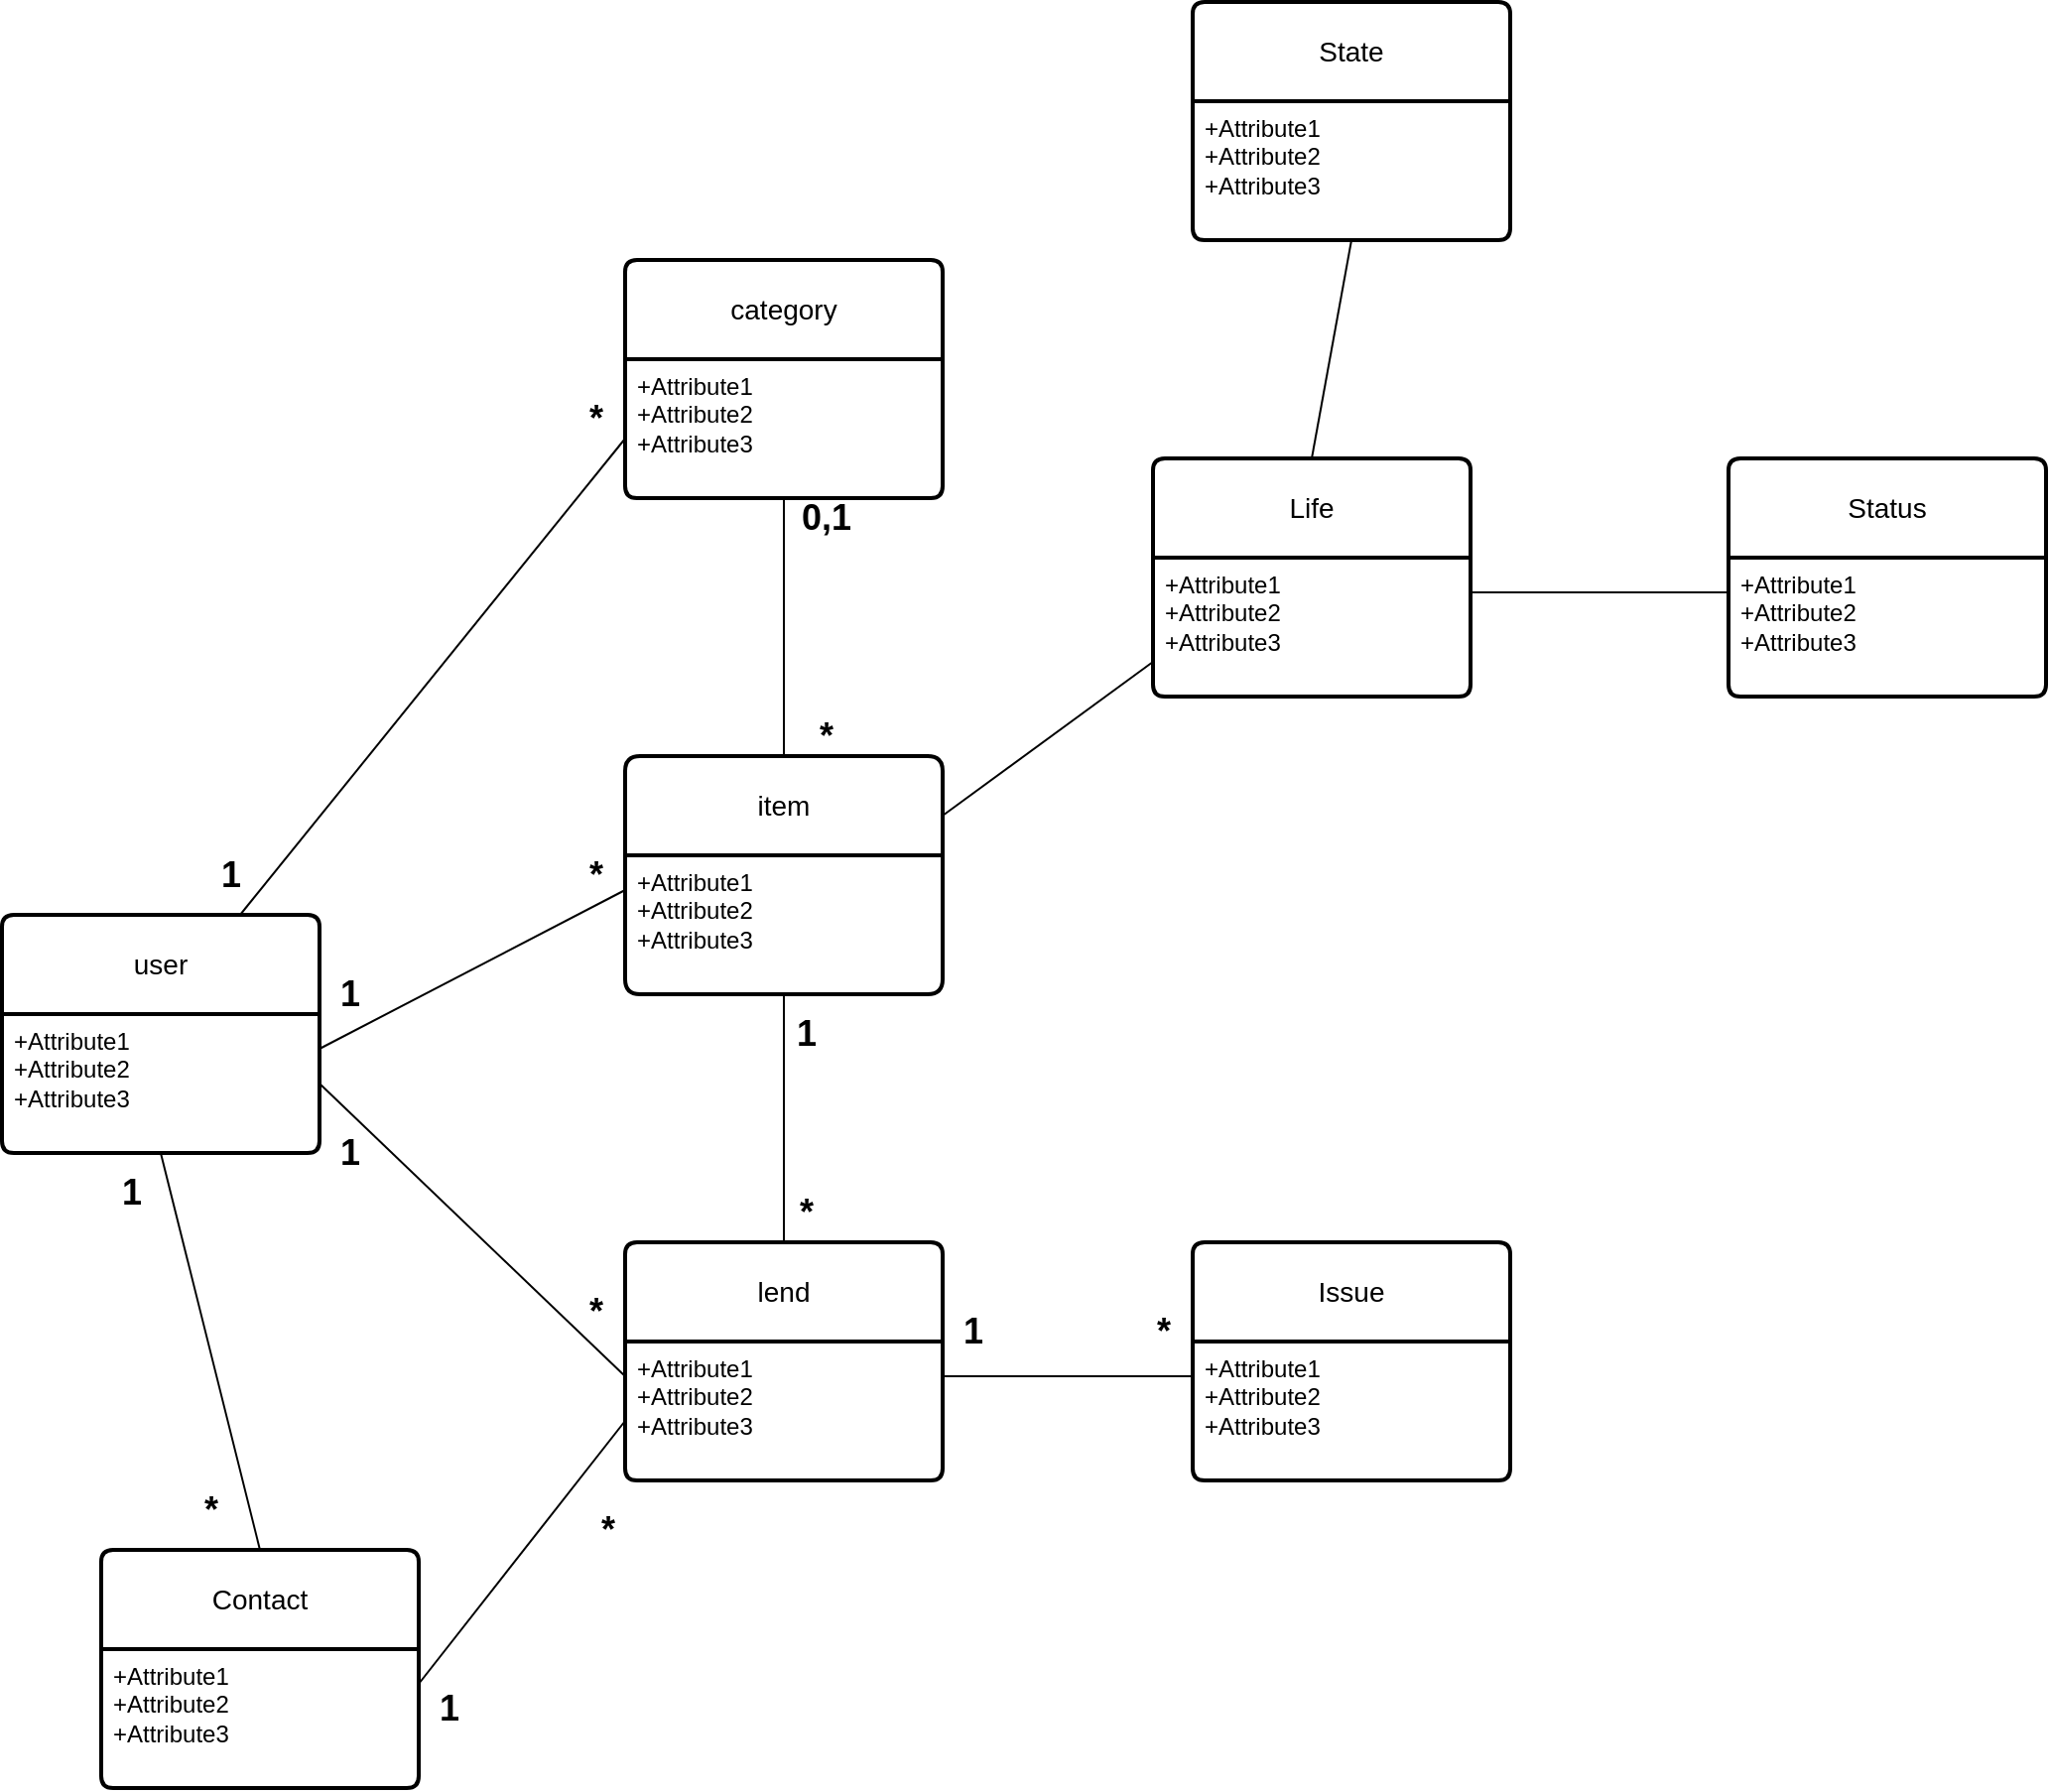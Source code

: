 <mxfile version="21.1.2" type="device">
  <diagram name="Page-1" id="JIJpkkK-0aYAdbvg3juh">
    <mxGraphModel dx="1434" dy="1965" grid="1" gridSize="10" guides="1" tooltips="1" connect="1" arrows="1" fold="1" page="1" pageScale="1" pageWidth="827" pageHeight="1169" math="0" shadow="0">
      <root>
        <mxCell id="0" />
        <mxCell id="1" parent="0" />
        <mxCell id="RbFOBsNbW6QxQ5pLSed1-1" value="item" style="swimlane;childLayout=stackLayout;horizontal=1;startSize=50;horizontalStack=0;rounded=1;fontSize=14;fontStyle=0;strokeWidth=2;resizeParent=0;resizeLast=1;shadow=0;dashed=0;align=center;arcSize=5;whiteSpace=wrap;html=1;" vertex="1" parent="1">
          <mxGeometry x="414" y="280" width="160" height="120" as="geometry" />
        </mxCell>
        <mxCell id="RbFOBsNbW6QxQ5pLSed1-2" value="+Attribute1&#xa;+Attribute2&#xa;+Attribute3" style="align=left;strokeColor=none;fillColor=none;spacingLeft=4;fontSize=12;verticalAlign=top;resizable=0;rotatable=0;part=1;html=1;" vertex="1" parent="RbFOBsNbW6QxQ5pLSed1-1">
          <mxGeometry y="50" width="160" height="70" as="geometry" />
        </mxCell>
        <mxCell id="RbFOBsNbW6QxQ5pLSed1-3" value="category" style="swimlane;childLayout=stackLayout;horizontal=1;startSize=50;horizontalStack=0;rounded=1;fontSize=14;fontStyle=0;strokeWidth=2;resizeParent=0;resizeLast=1;shadow=0;dashed=0;align=center;arcSize=4;whiteSpace=wrap;html=1;" vertex="1" parent="1">
          <mxGeometry x="414" y="30" width="160" height="120" as="geometry" />
        </mxCell>
        <mxCell id="RbFOBsNbW6QxQ5pLSed1-4" value="+Attribute1&#xa;+Attribute2&#xa;+Attribute3" style="align=left;strokeColor=none;fillColor=none;spacingLeft=4;fontSize=12;verticalAlign=top;resizable=0;rotatable=0;part=1;html=1;" vertex="1" parent="RbFOBsNbW6QxQ5pLSed1-3">
          <mxGeometry y="50" width="160" height="70" as="geometry" />
        </mxCell>
        <mxCell id="RbFOBsNbW6QxQ5pLSed1-5" value="lend" style="swimlane;childLayout=stackLayout;horizontal=1;startSize=50;horizontalStack=0;rounded=1;fontSize=14;fontStyle=0;strokeWidth=2;resizeParent=0;resizeLast=1;shadow=0;dashed=0;align=center;arcSize=4;whiteSpace=wrap;html=1;" vertex="1" parent="1">
          <mxGeometry x="414" y="525" width="160" height="120" as="geometry" />
        </mxCell>
        <mxCell id="RbFOBsNbW6QxQ5pLSed1-6" value="+Attribute1&#xa;+Attribute2&#xa;+Attribute3" style="align=left;strokeColor=none;fillColor=none;spacingLeft=4;fontSize=12;verticalAlign=top;resizable=0;rotatable=0;part=1;html=1;" vertex="1" parent="RbFOBsNbW6QxQ5pLSed1-5">
          <mxGeometry y="50" width="160" height="70" as="geometry" />
        </mxCell>
        <mxCell id="RbFOBsNbW6QxQ5pLSed1-7" value="user" style="swimlane;childLayout=stackLayout;horizontal=1;startSize=50;horizontalStack=0;rounded=1;fontSize=14;fontStyle=0;strokeWidth=2;resizeParent=0;resizeLast=1;shadow=0;dashed=0;align=center;arcSize=4;whiteSpace=wrap;html=1;" vertex="1" parent="1">
          <mxGeometry x="100" y="360" width="160" height="120" as="geometry" />
        </mxCell>
        <mxCell id="RbFOBsNbW6QxQ5pLSed1-8" value="+Attribute1&#xa;+Attribute2&#xa;+Attribute3" style="align=left;strokeColor=none;fillColor=none;spacingLeft=4;fontSize=12;verticalAlign=top;resizable=0;rotatable=0;part=1;html=1;" vertex="1" parent="RbFOBsNbW6QxQ5pLSed1-7">
          <mxGeometry y="50" width="160" height="70" as="geometry" />
        </mxCell>
        <mxCell id="RbFOBsNbW6QxQ5pLSed1-12" value="" style="endArrow=none;html=1;rounded=0;exitX=1;exitY=0.25;exitDx=0;exitDy=0;entryX=0;entryY=0.25;entryDx=0;entryDy=0;" edge="1" parent="1" source="RbFOBsNbW6QxQ5pLSed1-8" target="RbFOBsNbW6QxQ5pLSed1-2">
          <mxGeometry relative="1" as="geometry">
            <mxPoint x="330" y="410" as="sourcePoint" />
            <mxPoint x="350" y="347.5" as="targetPoint" />
          </mxGeometry>
        </mxCell>
        <mxCell id="RbFOBsNbW6QxQ5pLSed1-13" value="" style="endArrow=none;html=1;rounded=0;entryX=0.5;entryY=0;entryDx=0;entryDy=0;exitX=0.5;exitY=1;exitDx=0;exitDy=0;" edge="1" parent="1" source="RbFOBsNbW6QxQ5pLSed1-4" target="RbFOBsNbW6QxQ5pLSed1-1">
          <mxGeometry relative="1" as="geometry">
            <mxPoint x="330" y="410" as="sourcePoint" />
            <mxPoint x="490" y="410" as="targetPoint" />
          </mxGeometry>
        </mxCell>
        <mxCell id="RbFOBsNbW6QxQ5pLSed1-14" value="&lt;b&gt;&lt;font style=&quot;font-size: 18px;&quot;&gt;*&lt;/font&gt;&lt;/b&gt;" style="text;html=1;align=center;verticalAlign=middle;resizable=0;points=[];autosize=1;strokeColor=none;fillColor=none;" vertex="1" parent="1">
          <mxGeometry x="384" y="320" width="30" height="40" as="geometry" />
        </mxCell>
        <mxCell id="RbFOBsNbW6QxQ5pLSed1-15" value="&lt;b&gt;&lt;font style=&quot;font-size: 18px;&quot;&gt;1&lt;/font&gt;&lt;/b&gt;" style="text;html=1;align=center;verticalAlign=middle;resizable=0;points=[];autosize=1;strokeColor=none;fillColor=none;" vertex="1" parent="1">
          <mxGeometry x="260" y="380" width="30" height="40" as="geometry" />
        </mxCell>
        <mxCell id="RbFOBsNbW6QxQ5pLSed1-16" value="&lt;b&gt;&lt;font style=&quot;font-size: 18px;&quot;&gt;0,1&lt;/font&gt;&lt;/b&gt;" style="text;html=1;align=center;verticalAlign=middle;resizable=0;points=[];autosize=1;strokeColor=none;fillColor=none;" vertex="1" parent="1">
          <mxGeometry x="490" y="140" width="50" height="40" as="geometry" />
        </mxCell>
        <mxCell id="RbFOBsNbW6QxQ5pLSed1-17" value="&lt;b&gt;&lt;font style=&quot;font-size: 18px;&quot;&gt;*&lt;/font&gt;&lt;/b&gt;" style="text;html=1;align=center;verticalAlign=middle;resizable=0;points=[];autosize=1;strokeColor=none;fillColor=none;" vertex="1" parent="1">
          <mxGeometry x="500" y="250" width="30" height="40" as="geometry" />
        </mxCell>
        <mxCell id="RbFOBsNbW6QxQ5pLSed1-18" value="" style="endArrow=none;html=1;rounded=0;exitX=1;exitY=0.5;exitDx=0;exitDy=0;entryX=0;entryY=0.25;entryDx=0;entryDy=0;" edge="1" parent="1" source="RbFOBsNbW6QxQ5pLSed1-8" target="RbFOBsNbW6QxQ5pLSed1-6">
          <mxGeometry relative="1" as="geometry">
            <mxPoint x="330" y="410" as="sourcePoint" />
            <mxPoint x="490" y="410" as="targetPoint" />
          </mxGeometry>
        </mxCell>
        <mxCell id="RbFOBsNbW6QxQ5pLSed1-19" value="&lt;b&gt;&lt;font style=&quot;font-size: 18px;&quot;&gt;1&lt;/font&gt;&lt;/b&gt;" style="text;html=1;align=center;verticalAlign=middle;resizable=0;points=[];autosize=1;strokeColor=none;fillColor=none;" vertex="1" parent="1">
          <mxGeometry x="260" y="460" width="30" height="40" as="geometry" />
        </mxCell>
        <mxCell id="RbFOBsNbW6QxQ5pLSed1-20" value="&lt;b&gt;&lt;font style=&quot;font-size: 18px;&quot;&gt;*&lt;/font&gt;&lt;/b&gt;" style="text;html=1;align=center;verticalAlign=middle;resizable=0;points=[];autosize=1;strokeColor=none;fillColor=none;" vertex="1" parent="1">
          <mxGeometry x="384" y="540" width="30" height="40" as="geometry" />
        </mxCell>
        <mxCell id="RbFOBsNbW6QxQ5pLSed1-21" value="" style="endArrow=none;html=1;rounded=0;entryX=0.5;entryY=0;entryDx=0;entryDy=0;exitX=0.5;exitY=1;exitDx=0;exitDy=0;" edge="1" parent="1" source="RbFOBsNbW6QxQ5pLSed1-2" target="RbFOBsNbW6QxQ5pLSed1-5">
          <mxGeometry relative="1" as="geometry">
            <mxPoint x="330" y="410" as="sourcePoint" />
            <mxPoint x="490" y="410" as="targetPoint" />
          </mxGeometry>
        </mxCell>
        <mxCell id="RbFOBsNbW6QxQ5pLSed1-22" value="&lt;b&gt;&lt;font style=&quot;font-size: 18px;&quot;&gt;*&lt;/font&gt;&lt;/b&gt;" style="text;html=1;align=center;verticalAlign=middle;resizable=0;points=[];autosize=1;strokeColor=none;fillColor=none;" vertex="1" parent="1">
          <mxGeometry x="490" y="490" width="30" height="40" as="geometry" />
        </mxCell>
        <mxCell id="RbFOBsNbW6QxQ5pLSed1-23" value="&lt;b&gt;&lt;font style=&quot;font-size: 18px;&quot;&gt;1&lt;/font&gt;&lt;/b&gt;" style="text;html=1;align=center;verticalAlign=middle;resizable=0;points=[];autosize=1;strokeColor=none;fillColor=none;" vertex="1" parent="1">
          <mxGeometry x="490" y="400" width="30" height="40" as="geometry" />
        </mxCell>
        <mxCell id="RbFOBsNbW6QxQ5pLSed1-24" value="" style="endArrow=none;html=1;rounded=0;exitX=0.75;exitY=0;exitDx=0;exitDy=0;entryX=0;entryY=0.75;entryDx=0;entryDy=0;" edge="1" parent="1" source="RbFOBsNbW6QxQ5pLSed1-7" target="RbFOBsNbW6QxQ5pLSed1-3">
          <mxGeometry relative="1" as="geometry">
            <mxPoint x="330" y="410" as="sourcePoint" />
            <mxPoint x="490" y="410" as="targetPoint" />
          </mxGeometry>
        </mxCell>
        <mxCell id="RbFOBsNbW6QxQ5pLSed1-25" value="&lt;b&gt;&lt;font style=&quot;font-size: 18px;&quot;&gt;1&lt;/font&gt;&lt;/b&gt;" style="text;html=1;align=center;verticalAlign=middle;resizable=0;points=[];autosize=1;strokeColor=none;fillColor=none;" vertex="1" parent="1">
          <mxGeometry x="200" y="320" width="30" height="40" as="geometry" />
        </mxCell>
        <mxCell id="RbFOBsNbW6QxQ5pLSed1-26" value="&lt;b&gt;&lt;font style=&quot;font-size: 18px;&quot;&gt;*&lt;/font&gt;&lt;/b&gt;" style="text;html=1;align=center;verticalAlign=middle;resizable=0;points=[];autosize=1;strokeColor=none;fillColor=none;" vertex="1" parent="1">
          <mxGeometry x="384" y="90" width="30" height="40" as="geometry" />
        </mxCell>
        <mxCell id="RbFOBsNbW6QxQ5pLSed1-29" value="State" style="swimlane;childLayout=stackLayout;horizontal=1;startSize=50;horizontalStack=0;rounded=1;fontSize=14;fontStyle=0;strokeWidth=2;resizeParent=0;resizeLast=1;shadow=0;dashed=0;align=center;arcSize=4;whiteSpace=wrap;html=1;" vertex="1" parent="1">
          <mxGeometry x="700" y="-100" width="160" height="120" as="geometry" />
        </mxCell>
        <mxCell id="RbFOBsNbW6QxQ5pLSed1-30" value="+Attribute1&#xa;+Attribute2&#xa;+Attribute3" style="align=left;strokeColor=none;fillColor=none;spacingLeft=4;fontSize=12;verticalAlign=top;resizable=0;rotatable=0;part=1;html=1;" vertex="1" parent="RbFOBsNbW6QxQ5pLSed1-29">
          <mxGeometry y="50" width="160" height="70" as="geometry" />
        </mxCell>
        <mxCell id="RbFOBsNbW6QxQ5pLSed1-31" value="Issue" style="swimlane;childLayout=stackLayout;horizontal=1;startSize=50;horizontalStack=0;rounded=1;fontSize=14;fontStyle=0;strokeWidth=2;resizeParent=0;resizeLast=1;shadow=0;dashed=0;align=center;arcSize=4;whiteSpace=wrap;html=1;" vertex="1" parent="1">
          <mxGeometry x="700" y="525" width="160" height="120" as="geometry" />
        </mxCell>
        <mxCell id="RbFOBsNbW6QxQ5pLSed1-32" value="+Attribute1&#xa;+Attribute2&#xa;+Attribute3" style="align=left;strokeColor=none;fillColor=none;spacingLeft=4;fontSize=12;verticalAlign=top;resizable=0;rotatable=0;part=1;html=1;" vertex="1" parent="RbFOBsNbW6QxQ5pLSed1-31">
          <mxGeometry y="50" width="160" height="70" as="geometry" />
        </mxCell>
        <mxCell id="RbFOBsNbW6QxQ5pLSed1-33" value="Contact" style="swimlane;childLayout=stackLayout;horizontal=1;startSize=50;horizontalStack=0;rounded=1;fontSize=14;fontStyle=0;strokeWidth=2;resizeParent=0;resizeLast=1;shadow=0;dashed=0;align=center;arcSize=4;whiteSpace=wrap;html=1;" vertex="1" parent="1">
          <mxGeometry x="150" y="680" width="160" height="120" as="geometry" />
        </mxCell>
        <mxCell id="RbFOBsNbW6QxQ5pLSed1-34" value="+Attribute1&#xa;+Attribute2&#xa;+Attribute3" style="align=left;strokeColor=none;fillColor=none;spacingLeft=4;fontSize=12;verticalAlign=top;resizable=0;rotatable=0;part=1;html=1;" vertex="1" parent="RbFOBsNbW6QxQ5pLSed1-33">
          <mxGeometry y="50" width="160" height="70" as="geometry" />
        </mxCell>
        <mxCell id="RbFOBsNbW6QxQ5pLSed1-36" value="" style="endArrow=none;html=1;rounded=0;entryX=0.5;entryY=0;entryDx=0;entryDy=0;exitX=0.5;exitY=1;exitDx=0;exitDy=0;" edge="1" parent="1" source="RbFOBsNbW6QxQ5pLSed1-8" target="RbFOBsNbW6QxQ5pLSed1-33">
          <mxGeometry relative="1" as="geometry">
            <mxPoint x="330" y="510" as="sourcePoint" />
            <mxPoint x="490" y="510" as="targetPoint" />
          </mxGeometry>
        </mxCell>
        <mxCell id="RbFOBsNbW6QxQ5pLSed1-37" value="" style="endArrow=none;html=1;rounded=0;exitX=1;exitY=0.25;exitDx=0;exitDy=0;entryX=0;entryY=0.75;entryDx=0;entryDy=0;" edge="1" parent="1" source="RbFOBsNbW6QxQ5pLSed1-34" target="RbFOBsNbW6QxQ5pLSed1-5">
          <mxGeometry relative="1" as="geometry">
            <mxPoint x="330" y="510" as="sourcePoint" />
            <mxPoint x="490" y="510" as="targetPoint" />
          </mxGeometry>
        </mxCell>
        <mxCell id="RbFOBsNbW6QxQ5pLSed1-38" value="&lt;b&gt;&lt;font style=&quot;font-size: 18px;&quot;&gt;1&lt;/font&gt;&lt;/b&gt;" style="text;html=1;align=center;verticalAlign=middle;resizable=0;points=[];autosize=1;strokeColor=none;fillColor=none;" vertex="1" parent="1">
          <mxGeometry x="150" y="480" width="30" height="40" as="geometry" />
        </mxCell>
        <mxCell id="RbFOBsNbW6QxQ5pLSed1-39" value="&lt;b&gt;&lt;font style=&quot;font-size: 18px;&quot;&gt;*&lt;/font&gt;&lt;/b&gt;" style="text;html=1;align=center;verticalAlign=middle;resizable=0;points=[];autosize=1;strokeColor=none;fillColor=none;" vertex="1" parent="1">
          <mxGeometry x="190" y="640" width="30" height="40" as="geometry" />
        </mxCell>
        <mxCell id="RbFOBsNbW6QxQ5pLSed1-40" value="&lt;b&gt;&lt;font style=&quot;font-size: 18px;&quot;&gt;1&lt;/font&gt;&lt;/b&gt;" style="text;html=1;align=center;verticalAlign=middle;resizable=0;points=[];autosize=1;strokeColor=none;fillColor=none;" vertex="1" parent="1">
          <mxGeometry x="310" y="740" width="30" height="40" as="geometry" />
        </mxCell>
        <mxCell id="RbFOBsNbW6QxQ5pLSed1-41" value="&lt;b&gt;&lt;font style=&quot;font-size: 18px;&quot;&gt;*&lt;/font&gt;&lt;/b&gt;" style="text;html=1;align=center;verticalAlign=middle;resizable=0;points=[];autosize=1;strokeColor=none;fillColor=none;" vertex="1" parent="1">
          <mxGeometry x="390" y="650" width="30" height="40" as="geometry" />
        </mxCell>
        <mxCell id="RbFOBsNbW6QxQ5pLSed1-42" value="Status" style="swimlane;childLayout=stackLayout;horizontal=1;startSize=50;horizontalStack=0;rounded=1;fontSize=14;fontStyle=0;strokeWidth=2;resizeParent=0;resizeLast=1;shadow=0;dashed=0;align=center;arcSize=4;whiteSpace=wrap;html=1;" vertex="1" parent="1">
          <mxGeometry x="970" y="130" width="160" height="120" as="geometry" />
        </mxCell>
        <mxCell id="RbFOBsNbW6QxQ5pLSed1-43" value="+Attribute1&#xa;+Attribute2&#xa;+Attribute3" style="align=left;strokeColor=none;fillColor=none;spacingLeft=4;fontSize=12;verticalAlign=top;resizable=0;rotatable=0;part=1;html=1;" vertex="1" parent="RbFOBsNbW6QxQ5pLSed1-42">
          <mxGeometry y="50" width="160" height="70" as="geometry" />
        </mxCell>
        <mxCell id="RbFOBsNbW6QxQ5pLSed1-44" value="Life" style="swimlane;childLayout=stackLayout;horizontal=1;startSize=50;horizontalStack=0;rounded=1;fontSize=14;fontStyle=0;strokeWidth=2;resizeParent=0;resizeLast=1;shadow=0;dashed=0;align=center;arcSize=4;whiteSpace=wrap;html=1;" vertex="1" parent="1">
          <mxGeometry x="680" y="130" width="160" height="120" as="geometry" />
        </mxCell>
        <mxCell id="RbFOBsNbW6QxQ5pLSed1-45" value="+Attribute1&#xa;+Attribute2&#xa;+Attribute3" style="align=left;strokeColor=none;fillColor=none;spacingLeft=4;fontSize=12;verticalAlign=top;resizable=0;rotatable=0;part=1;html=1;" vertex="1" parent="RbFOBsNbW6QxQ5pLSed1-44">
          <mxGeometry y="50" width="160" height="70" as="geometry" />
        </mxCell>
        <mxCell id="RbFOBsNbW6QxQ5pLSed1-46" value="" style="endArrow=none;html=1;rounded=0;entryX=0;entryY=0.75;entryDx=0;entryDy=0;exitX=1;exitY=0.25;exitDx=0;exitDy=0;" edge="1" parent="1" source="RbFOBsNbW6QxQ5pLSed1-1" target="RbFOBsNbW6QxQ5pLSed1-45">
          <mxGeometry relative="1" as="geometry">
            <mxPoint x="490" y="410" as="sourcePoint" />
            <mxPoint x="650" y="410" as="targetPoint" />
          </mxGeometry>
        </mxCell>
        <mxCell id="RbFOBsNbW6QxQ5pLSed1-47" value="" style="endArrow=none;html=1;rounded=0;entryX=0;entryY=0.25;entryDx=0;entryDy=0;exitX=1;exitY=0.25;exitDx=0;exitDy=0;" edge="1" parent="1" source="RbFOBsNbW6QxQ5pLSed1-45" target="RbFOBsNbW6QxQ5pLSed1-43">
          <mxGeometry relative="1" as="geometry">
            <mxPoint x="490" y="210" as="sourcePoint" />
            <mxPoint x="650" y="210" as="targetPoint" />
          </mxGeometry>
        </mxCell>
        <mxCell id="RbFOBsNbW6QxQ5pLSed1-49" value="" style="endArrow=none;html=1;rounded=0;entryX=0.5;entryY=1;entryDx=0;entryDy=0;exitX=0.5;exitY=0;exitDx=0;exitDy=0;" edge="1" parent="1" source="RbFOBsNbW6QxQ5pLSed1-44" target="RbFOBsNbW6QxQ5pLSed1-30">
          <mxGeometry relative="1" as="geometry">
            <mxPoint x="490" y="210" as="sourcePoint" />
            <mxPoint x="650" y="210" as="targetPoint" />
          </mxGeometry>
        </mxCell>
        <mxCell id="RbFOBsNbW6QxQ5pLSed1-50" value="" style="endArrow=none;html=1;rounded=0;entryX=0;entryY=0.25;entryDx=0;entryDy=0;exitX=1;exitY=0.25;exitDx=0;exitDy=0;" edge="1" parent="1" source="RbFOBsNbW6QxQ5pLSed1-6" target="RbFOBsNbW6QxQ5pLSed1-32">
          <mxGeometry relative="1" as="geometry">
            <mxPoint x="490" y="510" as="sourcePoint" />
            <mxPoint x="650" y="510" as="targetPoint" />
          </mxGeometry>
        </mxCell>
        <mxCell id="RbFOBsNbW6QxQ5pLSed1-51" value="&lt;b&gt;&lt;font style=&quot;font-size: 18px;&quot;&gt;*&lt;/font&gt;&lt;/b&gt;" style="text;html=1;align=center;verticalAlign=middle;resizable=0;points=[];autosize=1;strokeColor=none;fillColor=none;" vertex="1" parent="1">
          <mxGeometry x="670" y="550" width="30" height="40" as="geometry" />
        </mxCell>
        <mxCell id="RbFOBsNbW6QxQ5pLSed1-52" value="&lt;b&gt;&lt;font style=&quot;font-size: 18px;&quot;&gt;1&lt;/font&gt;&lt;/b&gt;" style="text;html=1;align=center;verticalAlign=middle;resizable=0;points=[];autosize=1;strokeColor=none;fillColor=none;" vertex="1" parent="1">
          <mxGeometry x="574" y="550" width="30" height="40" as="geometry" />
        </mxCell>
      </root>
    </mxGraphModel>
  </diagram>
</mxfile>
